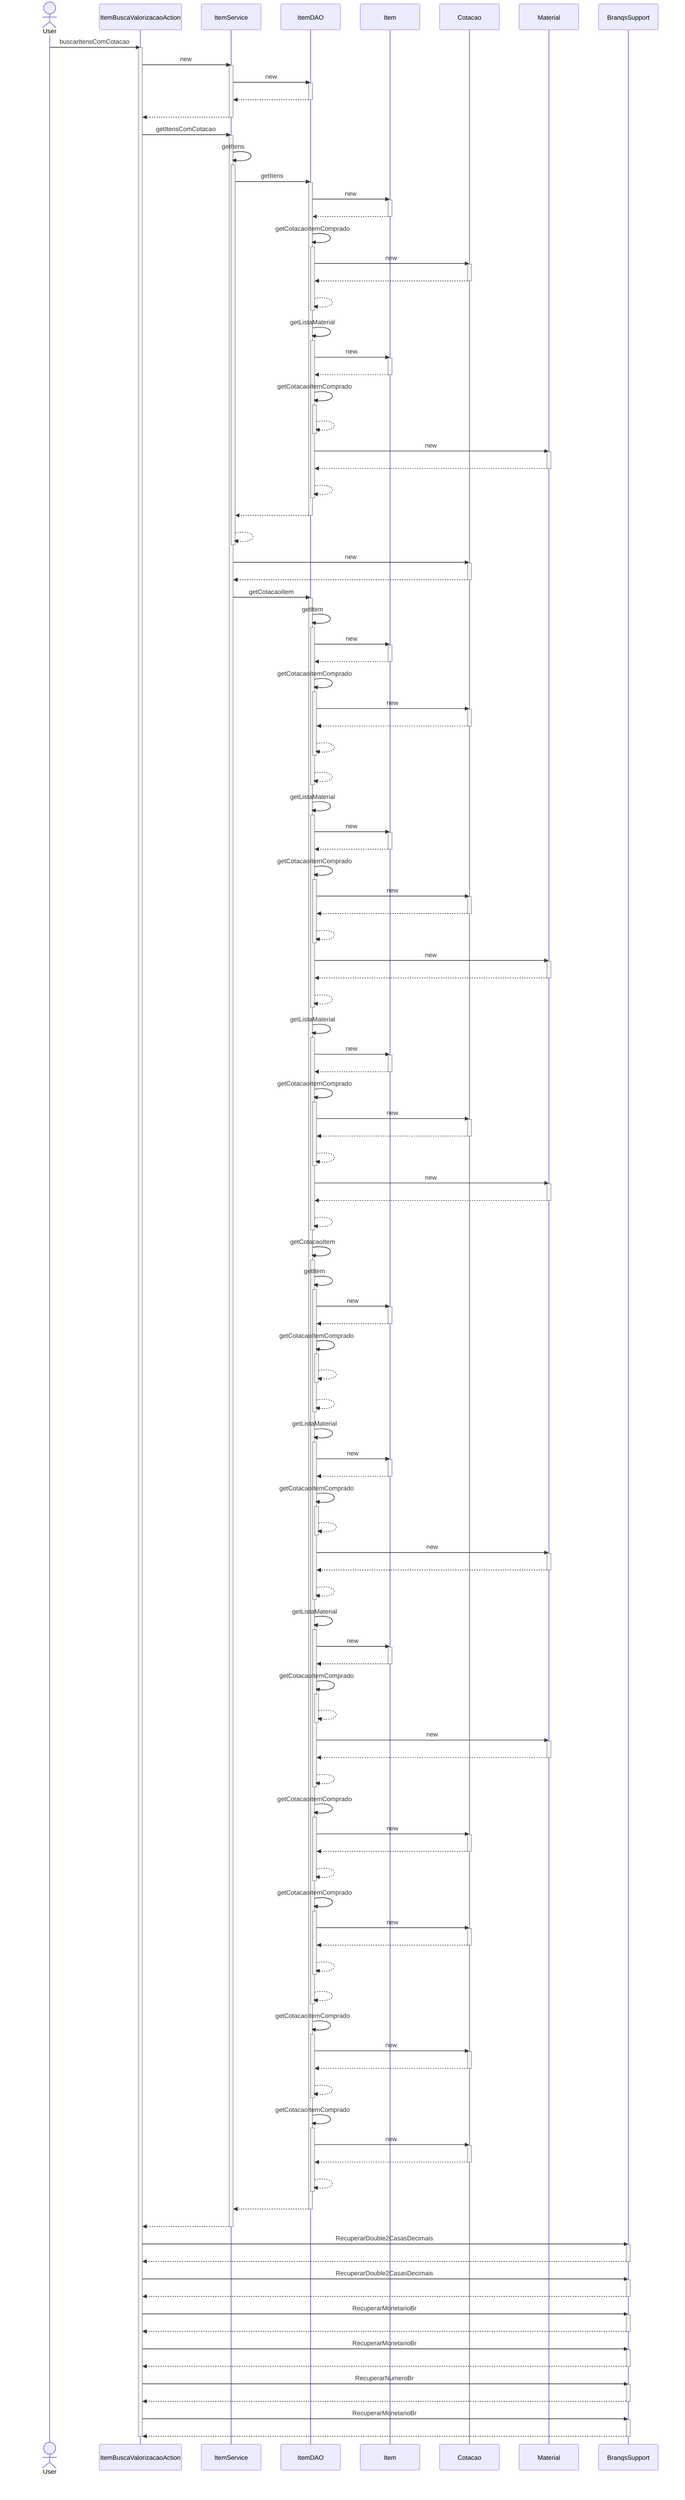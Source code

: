 sequenceDiagram
actor User
User ->> ItemBuscaValorizacaoAction : buscarItensComCotacao
activate ItemBuscaValorizacaoAction
ItemBuscaValorizacaoAction ->> ItemService : new
activate ItemService
ItemService ->> ItemDAO : new
activate ItemDAO
ItemDAO -->> ItemService : #32; 
deactivate ItemDAO
ItemService -->> ItemBuscaValorizacaoAction : #32; 
deactivate ItemService
ItemBuscaValorizacaoAction ->> ItemService : getItensComCotacao
activate ItemService
ItemService ->> ItemService : getItens
activate ItemService
ItemService ->> ItemDAO : getItens
activate ItemDAO
ItemDAO ->> Item : new
activate Item
Item -->> ItemDAO : #32; 
deactivate Item
ItemDAO ->> ItemDAO : getCotacaoItemComprado
activate ItemDAO
ItemDAO ->> Cotacao : new
activate Cotacao
Cotacao -->> ItemDAO : #32; 
deactivate Cotacao
ItemDAO -->> ItemDAO : #32; 
deactivate ItemDAO
ItemDAO ->> ItemDAO : getListaMaterial
activate ItemDAO
ItemDAO ->> Item : new
activate Item
Item -->> ItemDAO : #32; 
deactivate Item
ItemDAO ->> ItemDAO : getCotacaoItemComprado
activate ItemDAO
ItemDAO -->> ItemDAO : #32; 
deactivate ItemDAO
ItemDAO ->> Material : new
activate Material
Material -->> ItemDAO : #32; 
deactivate Material
ItemDAO -->> ItemDAO : #32; 
deactivate ItemDAO
ItemDAO -->> ItemService : #32; 
deactivate ItemDAO
ItemService -->> ItemService : #32; 
deactivate ItemService
ItemService ->> Cotacao : new
activate Cotacao
Cotacao -->> ItemService : #32; 
deactivate Cotacao
ItemService ->> ItemDAO : getCotacaoItem
activate ItemDAO
ItemDAO ->> ItemDAO : getItem
activate ItemDAO
ItemDAO ->> Item : new
activate Item
Item -->> ItemDAO : #32; 
deactivate Item
ItemDAO ->> ItemDAO : getCotacaoItemComprado
activate ItemDAO
ItemDAO ->> Cotacao : new
activate Cotacao
Cotacao -->> ItemDAO : #32; 
deactivate Cotacao
ItemDAO -->> ItemDAO : #32; 
deactivate ItemDAO
ItemDAO -->> ItemDAO : #32; 
deactivate ItemDAO
ItemDAO ->> ItemDAO : getListaMaterial
activate ItemDAO
ItemDAO ->> Item : new
activate Item
Item -->> ItemDAO : #32; 
deactivate Item
ItemDAO ->> ItemDAO : getCotacaoItemComprado
activate ItemDAO
ItemDAO ->> Cotacao : new
activate Cotacao
Cotacao -->> ItemDAO : #32; 
deactivate Cotacao
ItemDAO -->> ItemDAO : #32; 
deactivate ItemDAO
ItemDAO ->> Material : new
activate Material
Material -->> ItemDAO : #32; 
deactivate Material
ItemDAO -->> ItemDAO : #32; 
deactivate ItemDAO
ItemDAO ->> ItemDAO : getListaMaterial
activate ItemDAO
ItemDAO ->> Item : new
activate Item
Item -->> ItemDAO : #32; 
deactivate Item
ItemDAO ->> ItemDAO : getCotacaoItemComprado
activate ItemDAO
ItemDAO ->> Cotacao : new
activate Cotacao
Cotacao -->> ItemDAO : #32; 
deactivate Cotacao
ItemDAO -->> ItemDAO : #32; 
deactivate ItemDAO
ItemDAO ->> Material : new
activate Material
Material -->> ItemDAO : #32; 
deactivate Material
ItemDAO -->> ItemDAO : #32; 
deactivate ItemDAO
ItemDAO ->> ItemDAO : getCotacaoItem
activate ItemDAO
ItemDAO ->> ItemDAO : getItem
activate ItemDAO
ItemDAO ->> Item : new
activate Item
Item -->> ItemDAO : #32; 
deactivate Item
ItemDAO ->> ItemDAO : getCotacaoItemComprado
activate ItemDAO
ItemDAO -->> ItemDAO : #32; 
deactivate ItemDAO
ItemDAO -->> ItemDAO : #32; 
deactivate ItemDAO
ItemDAO ->> ItemDAO : getListaMaterial
activate ItemDAO
ItemDAO ->> Item : new
activate Item
Item -->> ItemDAO : #32; 
deactivate Item
ItemDAO ->> ItemDAO : getCotacaoItemComprado
activate ItemDAO
ItemDAO -->> ItemDAO : #32; 
deactivate ItemDAO
ItemDAO ->> Material : new
activate Material
Material -->> ItemDAO : #32; 
deactivate Material
ItemDAO -->> ItemDAO : #32; 
deactivate ItemDAO
ItemDAO ->> ItemDAO : getListaMaterial
activate ItemDAO
ItemDAO ->> Item : new
activate Item
Item -->> ItemDAO : #32; 
deactivate Item
ItemDAO ->> ItemDAO : getCotacaoItemComprado
activate ItemDAO
ItemDAO -->> ItemDAO : #32; 
deactivate ItemDAO
ItemDAO ->> Material : new
activate Material
Material -->> ItemDAO : #32; 
deactivate Material
ItemDAO -->> ItemDAO : #32; 
deactivate ItemDAO
ItemDAO ->> ItemDAO : getCotacaoItemComprado
activate ItemDAO
ItemDAO ->> Cotacao : new
activate Cotacao
Cotacao -->> ItemDAO : #32; 
deactivate Cotacao
ItemDAO -->> ItemDAO : #32; 
deactivate ItemDAO
ItemDAO ->> ItemDAO : getCotacaoItemComprado
activate ItemDAO
ItemDAO ->> Cotacao : new
activate Cotacao
Cotacao -->> ItemDAO : #32; 
deactivate Cotacao
ItemDAO -->> ItemDAO : #32; 
deactivate ItemDAO
ItemDAO -->> ItemDAO : #32; 
deactivate ItemDAO
ItemDAO ->> ItemDAO : getCotacaoItemComprado
activate ItemDAO
ItemDAO ->> Cotacao : new
activate Cotacao
Cotacao -->> ItemDAO : #32; 
deactivate Cotacao
ItemDAO -->> ItemDAO : #32; 
deactivate ItemDAO
ItemDAO ->> ItemDAO : getCotacaoItemComprado
activate ItemDAO
ItemDAO ->> Cotacao : new
activate Cotacao
Cotacao -->> ItemDAO : #32; 
deactivate Cotacao
ItemDAO -->> ItemDAO : #32; 
deactivate ItemDAO
ItemDAO -->> ItemService : #32; 
deactivate ItemDAO
ItemService -->> ItemBuscaValorizacaoAction : #32; 
deactivate ItemService
ItemBuscaValorizacaoAction ->> BranqsSupport : RecuperarDouble2CasasDecimais
activate BranqsSupport
BranqsSupport -->> ItemBuscaValorizacaoAction : #32; 
deactivate BranqsSupport
ItemBuscaValorizacaoAction ->> BranqsSupport : RecuperarDouble2CasasDecimais
activate BranqsSupport
BranqsSupport -->> ItemBuscaValorizacaoAction : #32; 
deactivate BranqsSupport
ItemBuscaValorizacaoAction ->> BranqsSupport : RecuperarMonetarioBr
activate BranqsSupport
BranqsSupport -->> ItemBuscaValorizacaoAction : #32; 
deactivate BranqsSupport
ItemBuscaValorizacaoAction ->> BranqsSupport : RecuperarMonetarioBr
activate BranqsSupport
BranqsSupport -->> ItemBuscaValorizacaoAction : #32; 
deactivate BranqsSupport
ItemBuscaValorizacaoAction ->> BranqsSupport : RecuperarNumeroBr
activate BranqsSupport
BranqsSupport -->> ItemBuscaValorizacaoAction : #32; 
deactivate BranqsSupport
ItemBuscaValorizacaoAction ->> BranqsSupport : RecuperarMonetarioBr
activate BranqsSupport
BranqsSupport -->> ItemBuscaValorizacaoAction : #32; 
deactivate BranqsSupport
deactivate ItemBuscaValorizacaoAction